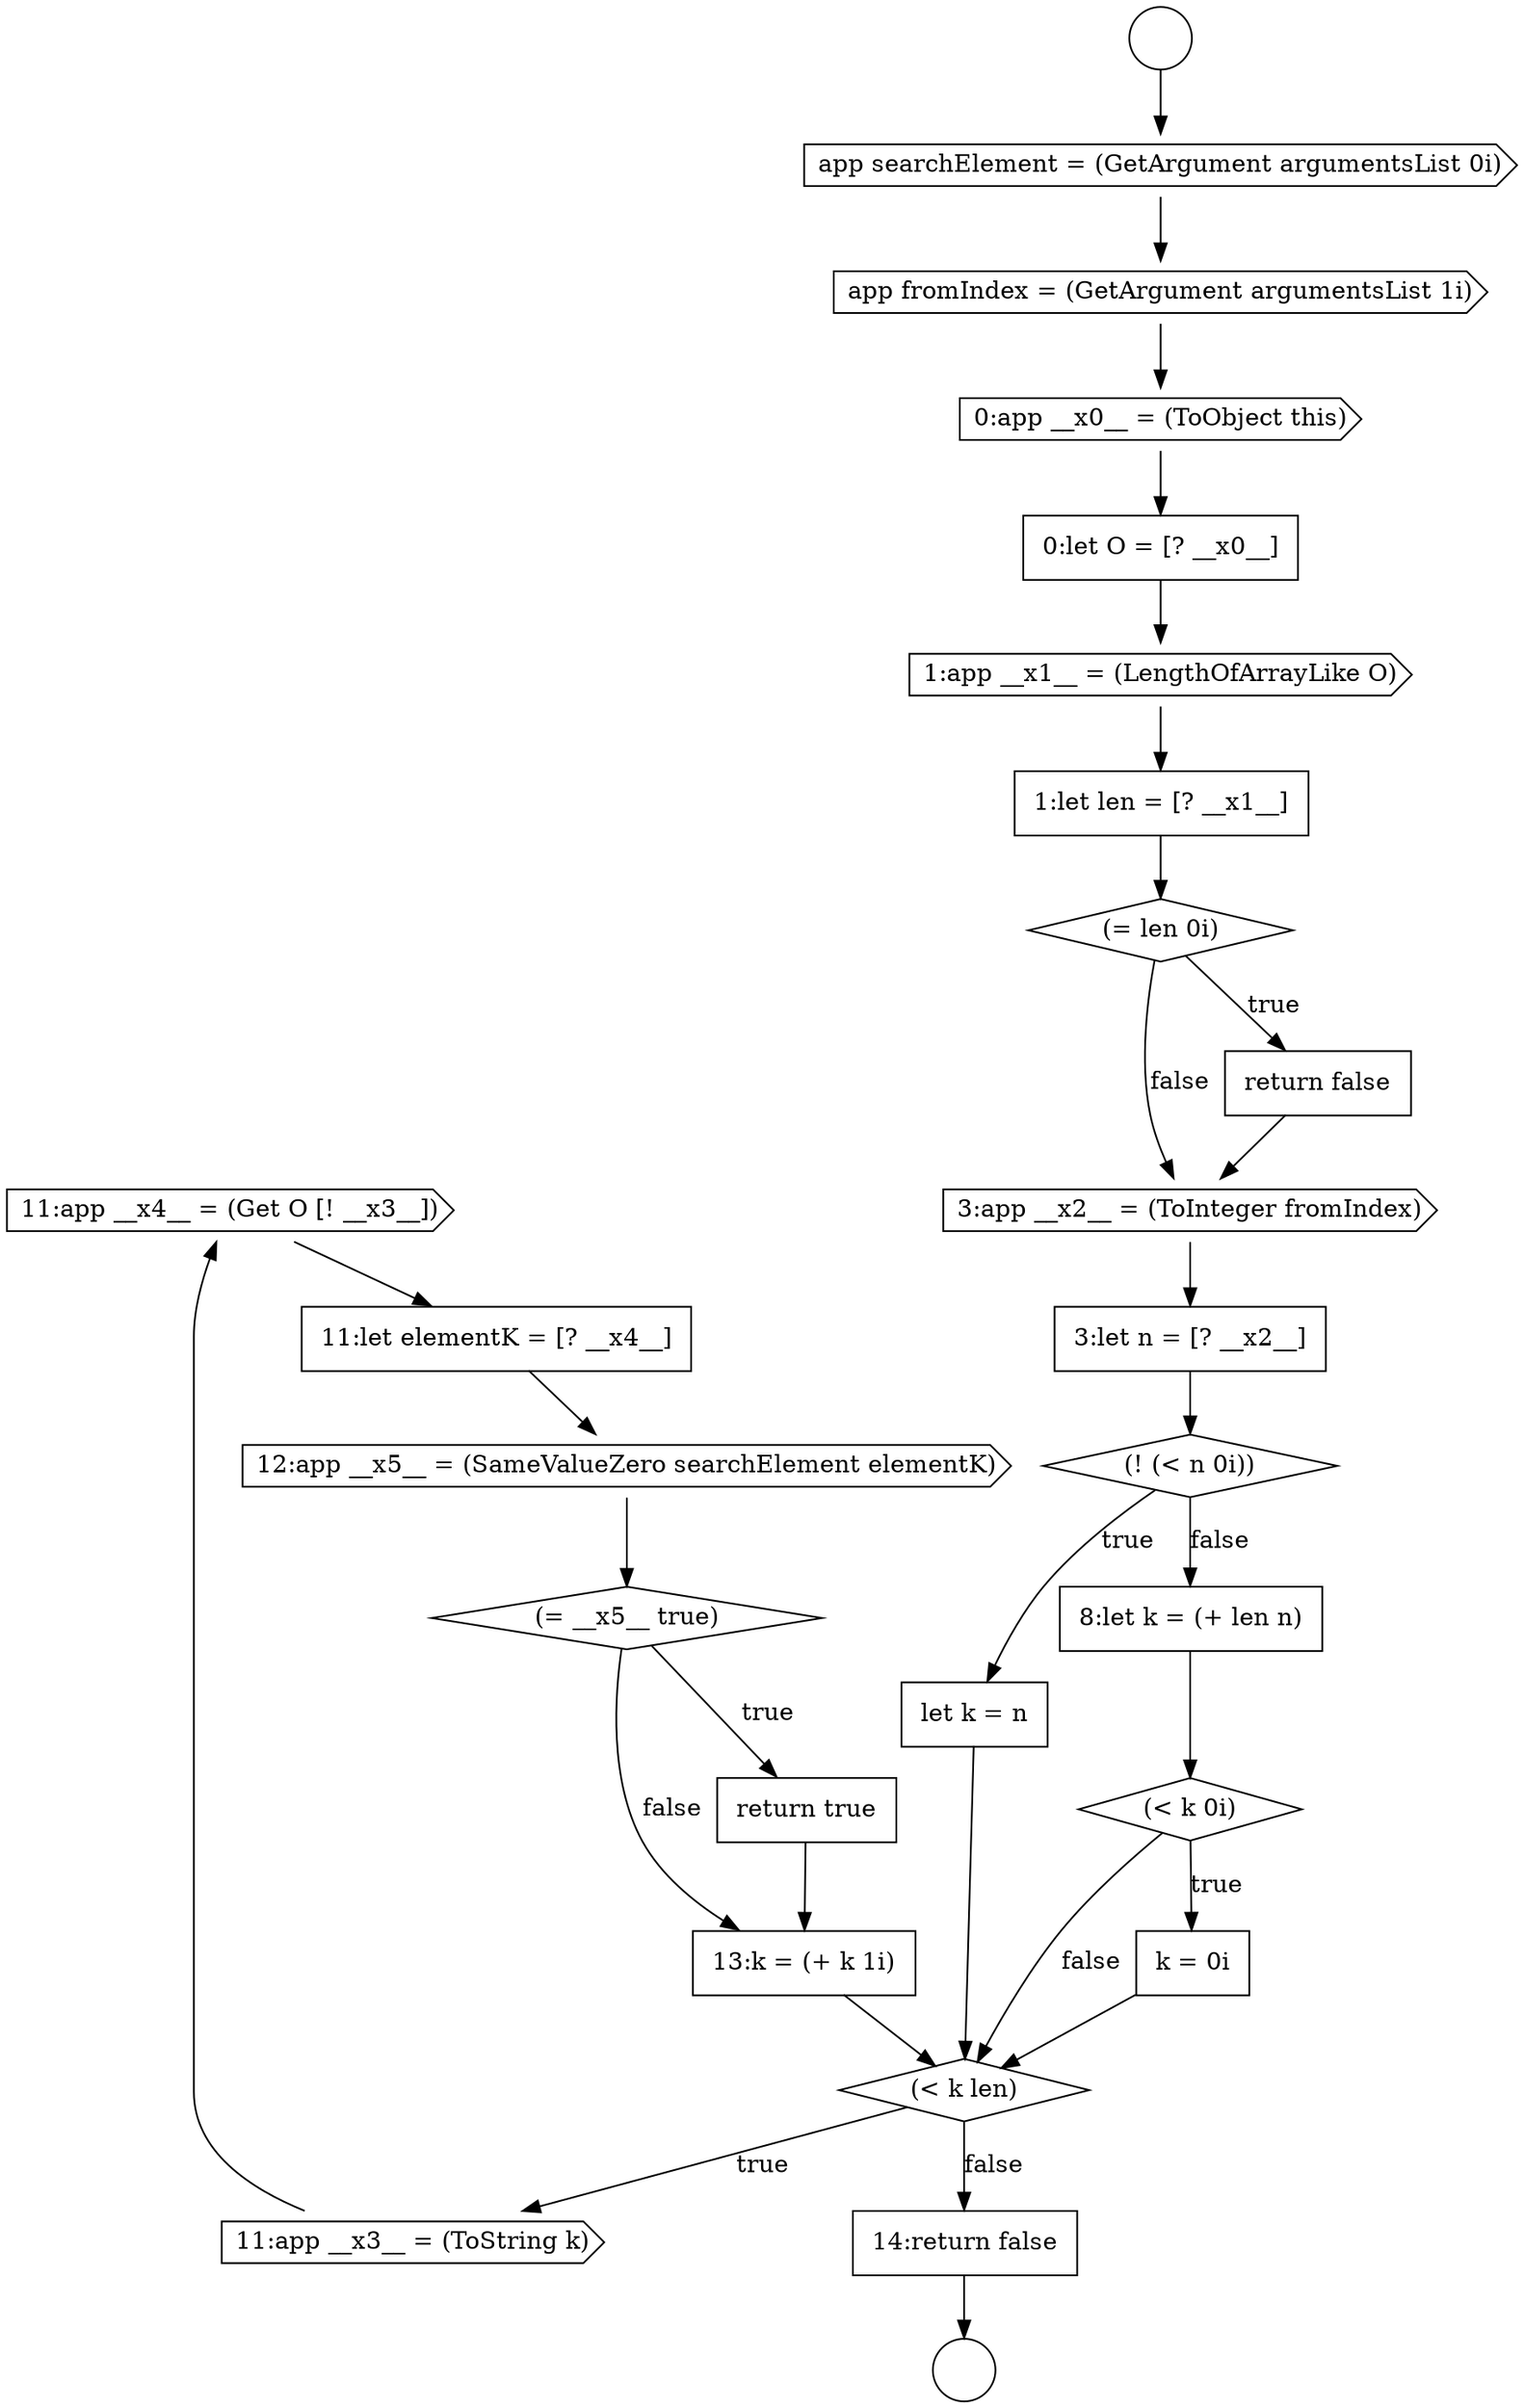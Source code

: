 digraph {
  node16092 [shape=cds, label=<<font color="black">11:app __x4__ = (Get O [! __x3__])</font>> color="black" fillcolor="white" style=filled]
  node16086 [shape=none, margin=0, label=<<font color="black">
    <table border="0" cellborder="1" cellspacing="0" cellpadding="10">
      <tr><td align="left">let k = n</td></tr>
    </table>
  </font>> color="black" fillcolor="white" style=filled]
  node16087 [shape=none, margin=0, label=<<font color="black">
    <table border="0" cellborder="1" cellspacing="0" cellpadding="10">
      <tr><td align="left">8:let k = (+ len n)</td></tr>
    </table>
  </font>> color="black" fillcolor="white" style=filled]
  node16083 [shape=cds, label=<<font color="black">3:app __x2__ = (ToInteger fromIndex)</font>> color="black" fillcolor="white" style=filled]
  node16080 [shape=none, margin=0, label=<<font color="black">
    <table border="0" cellborder="1" cellspacing="0" cellpadding="10">
      <tr><td align="left">1:let len = [? __x1__]</td></tr>
    </table>
  </font>> color="black" fillcolor="white" style=filled]
  node16095 [shape=diamond, label=<<font color="black">(= __x5__ true)</font>> color="black" fillcolor="white" style=filled]
  node16075 [shape=cds, label=<<font color="black">app searchElement = (GetArgument argumentsList 0i)</font>> color="black" fillcolor="white" style=filled]
  node16088 [shape=diamond, label=<<font color="black">(&lt; k 0i)</font>> color="black" fillcolor="white" style=filled]
  node16090 [shape=diamond, label=<<font color="black">(&lt; k len)</font>> color="black" fillcolor="white" style=filled]
  node16084 [shape=none, margin=0, label=<<font color="black">
    <table border="0" cellborder="1" cellspacing="0" cellpadding="10">
      <tr><td align="left">3:let n = [? __x2__]</td></tr>
    </table>
  </font>> color="black" fillcolor="white" style=filled]
  node16079 [shape=cds, label=<<font color="black">1:app __x1__ = (LengthOfArrayLike O)</font>> color="black" fillcolor="white" style=filled]
  node16085 [shape=diamond, label=<<font color="black">(! (&lt; n 0i))</font>> color="black" fillcolor="white" style=filled]
  node16074 [shape=circle label=" " color="black" fillcolor="white" style=filled]
  node16081 [shape=diamond, label=<<font color="black">(= len 0i)</font>> color="black" fillcolor="white" style=filled]
  node16077 [shape=cds, label=<<font color="black">0:app __x0__ = (ToObject this)</font>> color="black" fillcolor="white" style=filled]
  node16082 [shape=none, margin=0, label=<<font color="black">
    <table border="0" cellborder="1" cellspacing="0" cellpadding="10">
      <tr><td align="left">return false</td></tr>
    </table>
  </font>> color="black" fillcolor="white" style=filled]
  node16076 [shape=cds, label=<<font color="black">app fromIndex = (GetArgument argumentsList 1i)</font>> color="black" fillcolor="white" style=filled]
  node16091 [shape=cds, label=<<font color="black">11:app __x3__ = (ToString k)</font>> color="black" fillcolor="white" style=filled]
  node16094 [shape=cds, label=<<font color="black">12:app __x5__ = (SameValueZero searchElement elementK)</font>> color="black" fillcolor="white" style=filled]
  node16096 [shape=none, margin=0, label=<<font color="black">
    <table border="0" cellborder="1" cellspacing="0" cellpadding="10">
      <tr><td align="left">return true</td></tr>
    </table>
  </font>> color="black" fillcolor="white" style=filled]
  node16089 [shape=none, margin=0, label=<<font color="black">
    <table border="0" cellborder="1" cellspacing="0" cellpadding="10">
      <tr><td align="left">k = 0i</td></tr>
    </table>
  </font>> color="black" fillcolor="white" style=filled]
  node16097 [shape=none, margin=0, label=<<font color="black">
    <table border="0" cellborder="1" cellspacing="0" cellpadding="10">
      <tr><td align="left">13:k = (+ k 1i)</td></tr>
    </table>
  </font>> color="black" fillcolor="white" style=filled]
  node16098 [shape=none, margin=0, label=<<font color="black">
    <table border="0" cellborder="1" cellspacing="0" cellpadding="10">
      <tr><td align="left">14:return false</td></tr>
    </table>
  </font>> color="black" fillcolor="white" style=filled]
  node16093 [shape=none, margin=0, label=<<font color="black">
    <table border="0" cellborder="1" cellspacing="0" cellpadding="10">
      <tr><td align="left">11:let elementK = [? __x4__]</td></tr>
    </table>
  </font>> color="black" fillcolor="white" style=filled]
  node16078 [shape=none, margin=0, label=<<font color="black">
    <table border="0" cellborder="1" cellspacing="0" cellpadding="10">
      <tr><td align="left">0:let O = [? __x0__]</td></tr>
    </table>
  </font>> color="black" fillcolor="white" style=filled]
  node16073 [shape=circle label=" " color="black" fillcolor="white" style=filled]
  node16084 -> node16085 [ color="black"]
  node16073 -> node16075 [ color="black"]
  node16091 -> node16092 [ color="black"]
  node16093 -> node16094 [ color="black"]
  node16086 -> node16090 [ color="black"]
  node16094 -> node16095 [ color="black"]
  node16092 -> node16093 [ color="black"]
  node16090 -> node16091 [label=<<font color="black">true</font>> color="black"]
  node16090 -> node16098 [label=<<font color="black">false</font>> color="black"]
  node16096 -> node16097 [ color="black"]
  node16080 -> node16081 [ color="black"]
  node16081 -> node16082 [label=<<font color="black">true</font>> color="black"]
  node16081 -> node16083 [label=<<font color="black">false</font>> color="black"]
  node16089 -> node16090 [ color="black"]
  node16078 -> node16079 [ color="black"]
  node16098 -> node16074 [ color="black"]
  node16079 -> node16080 [ color="black"]
  node16076 -> node16077 [ color="black"]
  node16085 -> node16086 [label=<<font color="black">true</font>> color="black"]
  node16085 -> node16087 [label=<<font color="black">false</font>> color="black"]
  node16082 -> node16083 [ color="black"]
  node16097 -> node16090 [ color="black"]
  node16095 -> node16096 [label=<<font color="black">true</font>> color="black"]
  node16095 -> node16097 [label=<<font color="black">false</font>> color="black"]
  node16075 -> node16076 [ color="black"]
  node16087 -> node16088 [ color="black"]
  node16083 -> node16084 [ color="black"]
  node16077 -> node16078 [ color="black"]
  node16088 -> node16089 [label=<<font color="black">true</font>> color="black"]
  node16088 -> node16090 [label=<<font color="black">false</font>> color="black"]
}
